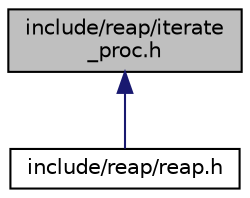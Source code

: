 digraph "include/reap/iterate_proc.h"
{
 // LATEX_PDF_SIZE
  edge [fontname="Helvetica",fontsize="10",labelfontname="Helvetica",labelfontsize="10"];
  node [fontname="Helvetica",fontsize="10",shape=record];
  Node1 [label="include/reap/iterate\l_proc.h",height=0.2,width=0.4,color="black", fillcolor="grey75", style="filled", fontcolor="black",tooltip="Exposes process iteration."];
  Node1 -> Node2 [dir="back",color="midnightblue",fontsize="10",style="solid",fontname="Helvetica"];
  Node2 [label="include/reap/reap.h",height=0.2,width=0.4,color="black", fillcolor="white", style="filled",URL="$reap_8h_source.html",tooltip=" "];
}
